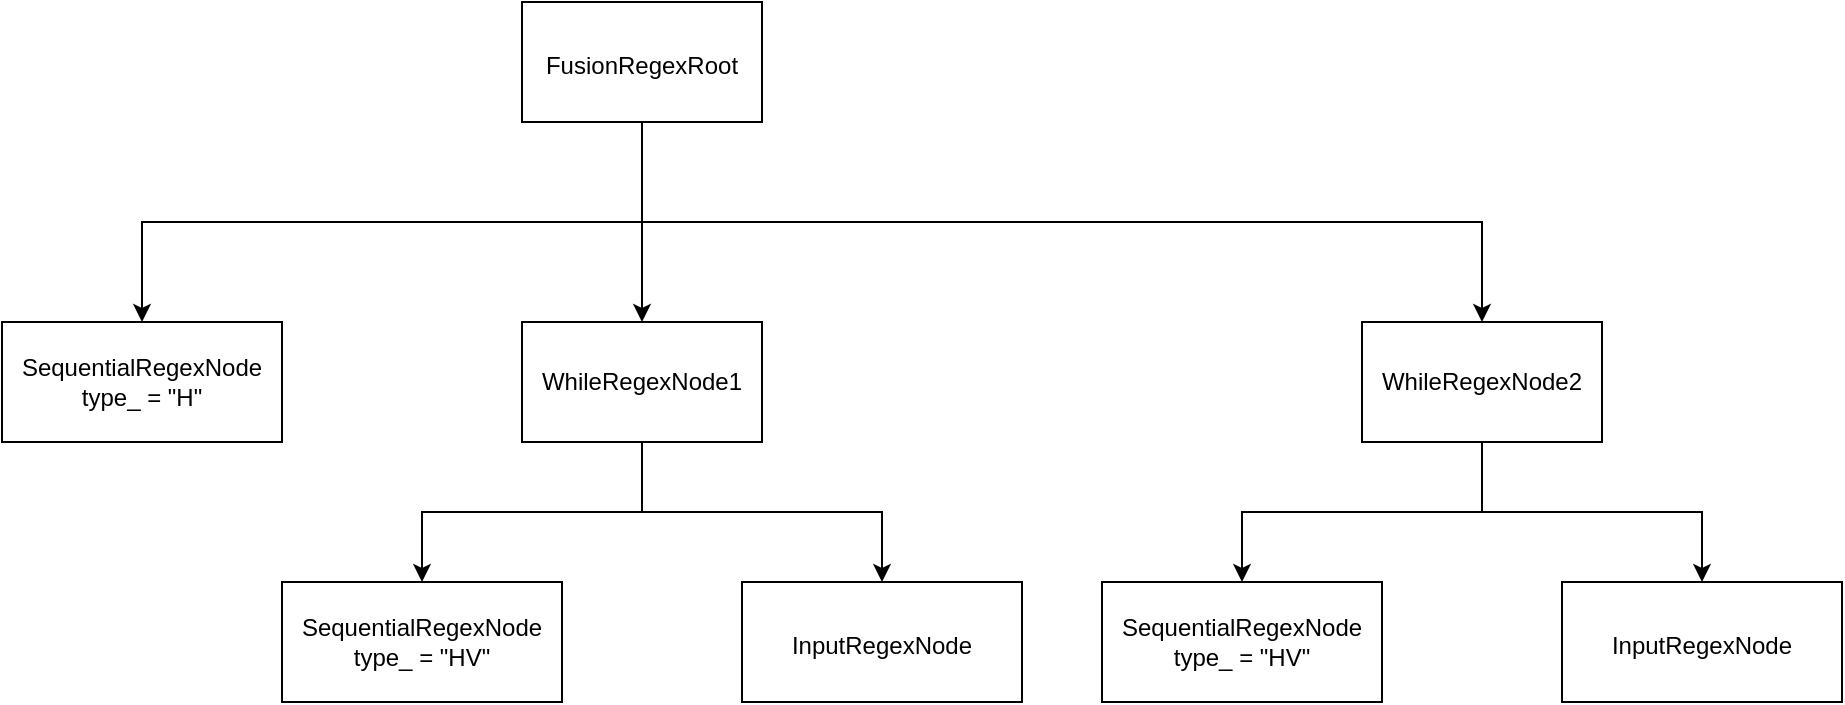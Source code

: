 <mxfile version="21.5.0" type="github">
  <diagram name="第 1 页" id="TqWdv-P3sdVQTR0IXkMj">
    <mxGraphModel dx="1195" dy="642" grid="1" gridSize="10" guides="1" tooltips="1" connect="1" arrows="1" fold="1" page="1" pageScale="1" pageWidth="827" pageHeight="1169" math="0" shadow="0">
      <root>
        <mxCell id="0" />
        <mxCell id="1" parent="0" />
        <mxCell id="dUh7FFNCmC9ng5v39xUU-2" style="edgeStyle=orthogonalEdgeStyle;rounded=0;orthogonalLoop=1;jettySize=auto;html=1;exitX=0.5;exitY=1;exitDx=0;exitDy=0;entryX=0.5;entryY=0;entryDx=0;entryDy=0;" edge="1" parent="1" source="dUh7FFNCmC9ng5v39xUU-1" target="dUh7FFNCmC9ng5v39xUU-3">
          <mxGeometry relative="1" as="geometry">
            <mxPoint x="290" y="320" as="targetPoint" />
          </mxGeometry>
        </mxCell>
        <mxCell id="dUh7FFNCmC9ng5v39xUU-5" style="edgeStyle=orthogonalEdgeStyle;rounded=0;orthogonalLoop=1;jettySize=auto;html=1;exitX=0.5;exitY=1;exitDx=0;exitDy=0;entryX=0.5;entryY=0;entryDx=0;entryDy=0;" edge="1" parent="1" source="dUh7FFNCmC9ng5v39xUU-1" target="dUh7FFNCmC9ng5v39xUU-4">
          <mxGeometry relative="1" as="geometry" />
        </mxCell>
        <mxCell id="dUh7FFNCmC9ng5v39xUU-1" value="WhileRegexNode1" style="rounded=0;whiteSpace=wrap;html=1;" vertex="1" parent="1">
          <mxGeometry x="340" y="170" width="120" height="60" as="geometry" />
        </mxCell>
        <mxCell id="dUh7FFNCmC9ng5v39xUU-3" value="SequentialRegexNode&lt;br&gt;type_ = &quot;HV&quot;" style="rounded=0;whiteSpace=wrap;html=1;" vertex="1" parent="1">
          <mxGeometry x="220" y="300" width="140" height="60" as="geometry" />
        </mxCell>
        <mxCell id="dUh7FFNCmC9ng5v39xUU-4" value="InputRegexNode&lt;span style=&quot;font-size: medium; text-align: start;&quot;&gt;&lt;/span&gt;" style="rounded=0;whiteSpace=wrap;html=1;" vertex="1" parent="1">
          <mxGeometry x="450" y="300" width="140" height="60" as="geometry" />
        </mxCell>
        <mxCell id="dUh7FFNCmC9ng5v39xUU-7" style="edgeStyle=orthogonalEdgeStyle;rounded=0;orthogonalLoop=1;jettySize=auto;html=1;exitX=0.5;exitY=1;exitDx=0;exitDy=0;entryX=0.5;entryY=0;entryDx=0;entryDy=0;" edge="1" parent="1" source="dUh7FFNCmC9ng5v39xUU-6" target="dUh7FFNCmC9ng5v39xUU-1">
          <mxGeometry relative="1" as="geometry" />
        </mxCell>
        <mxCell id="dUh7FFNCmC9ng5v39xUU-13" style="edgeStyle=orthogonalEdgeStyle;rounded=0;orthogonalLoop=1;jettySize=auto;html=1;exitX=0.5;exitY=1;exitDx=0;exitDy=0;entryX=0.5;entryY=0;entryDx=0;entryDy=0;" edge="1" parent="1" source="dUh7FFNCmC9ng5v39xUU-6" target="dUh7FFNCmC9ng5v39xUU-10">
          <mxGeometry relative="1" as="geometry" />
        </mxCell>
        <mxCell id="dUh7FFNCmC9ng5v39xUU-15" style="edgeStyle=orthogonalEdgeStyle;rounded=0;orthogonalLoop=1;jettySize=auto;html=1;exitX=0.5;exitY=1;exitDx=0;exitDy=0;entryX=0.5;entryY=0;entryDx=0;entryDy=0;" edge="1" parent="1" source="dUh7FFNCmC9ng5v39xUU-6" target="dUh7FFNCmC9ng5v39xUU-14">
          <mxGeometry relative="1" as="geometry" />
        </mxCell>
        <mxCell id="dUh7FFNCmC9ng5v39xUU-6" value="FusionRegexRoot&lt;span style=&quot;font-size: medium; text-align: start;&quot;&gt;&lt;/span&gt;" style="rounded=0;whiteSpace=wrap;html=1;" vertex="1" parent="1">
          <mxGeometry x="340" y="10" width="120" height="60" as="geometry" />
        </mxCell>
        <mxCell id="dUh7FFNCmC9ng5v39xUU-8" style="edgeStyle=orthogonalEdgeStyle;rounded=0;orthogonalLoop=1;jettySize=auto;html=1;exitX=0.5;exitY=1;exitDx=0;exitDy=0;entryX=0.5;entryY=0;entryDx=0;entryDy=0;" edge="1" parent="1" source="dUh7FFNCmC9ng5v39xUU-10" target="dUh7FFNCmC9ng5v39xUU-11">
          <mxGeometry relative="1" as="geometry">
            <mxPoint x="740" y="320" as="targetPoint" />
          </mxGeometry>
        </mxCell>
        <mxCell id="dUh7FFNCmC9ng5v39xUU-9" style="edgeStyle=orthogonalEdgeStyle;rounded=0;orthogonalLoop=1;jettySize=auto;html=1;exitX=0.5;exitY=1;exitDx=0;exitDy=0;entryX=0.5;entryY=0;entryDx=0;entryDy=0;" edge="1" parent="1" source="dUh7FFNCmC9ng5v39xUU-10" target="dUh7FFNCmC9ng5v39xUU-12">
          <mxGeometry relative="1" as="geometry" />
        </mxCell>
        <mxCell id="dUh7FFNCmC9ng5v39xUU-10" value="WhileRegexNode2" style="rounded=0;whiteSpace=wrap;html=1;" vertex="1" parent="1">
          <mxGeometry x="760" y="170" width="120" height="60" as="geometry" />
        </mxCell>
        <mxCell id="dUh7FFNCmC9ng5v39xUU-11" value="SequentialRegexNode&lt;br&gt;type_ = &quot;HV&quot;" style="rounded=0;whiteSpace=wrap;html=1;" vertex="1" parent="1">
          <mxGeometry x="630" y="300" width="140" height="60" as="geometry" />
        </mxCell>
        <mxCell id="dUh7FFNCmC9ng5v39xUU-12" value="InputRegexNode&lt;span style=&quot;font-size: medium; text-align: start;&quot;&gt;&lt;/span&gt;" style="rounded=0;whiteSpace=wrap;html=1;" vertex="1" parent="1">
          <mxGeometry x="860" y="300" width="140" height="60" as="geometry" />
        </mxCell>
        <mxCell id="dUh7FFNCmC9ng5v39xUU-14" value="SequentialRegexNode&lt;br&gt;type_ = &quot;H&quot;" style="rounded=0;whiteSpace=wrap;html=1;" vertex="1" parent="1">
          <mxGeometry x="80" y="170" width="140" height="60" as="geometry" />
        </mxCell>
      </root>
    </mxGraphModel>
  </diagram>
</mxfile>
